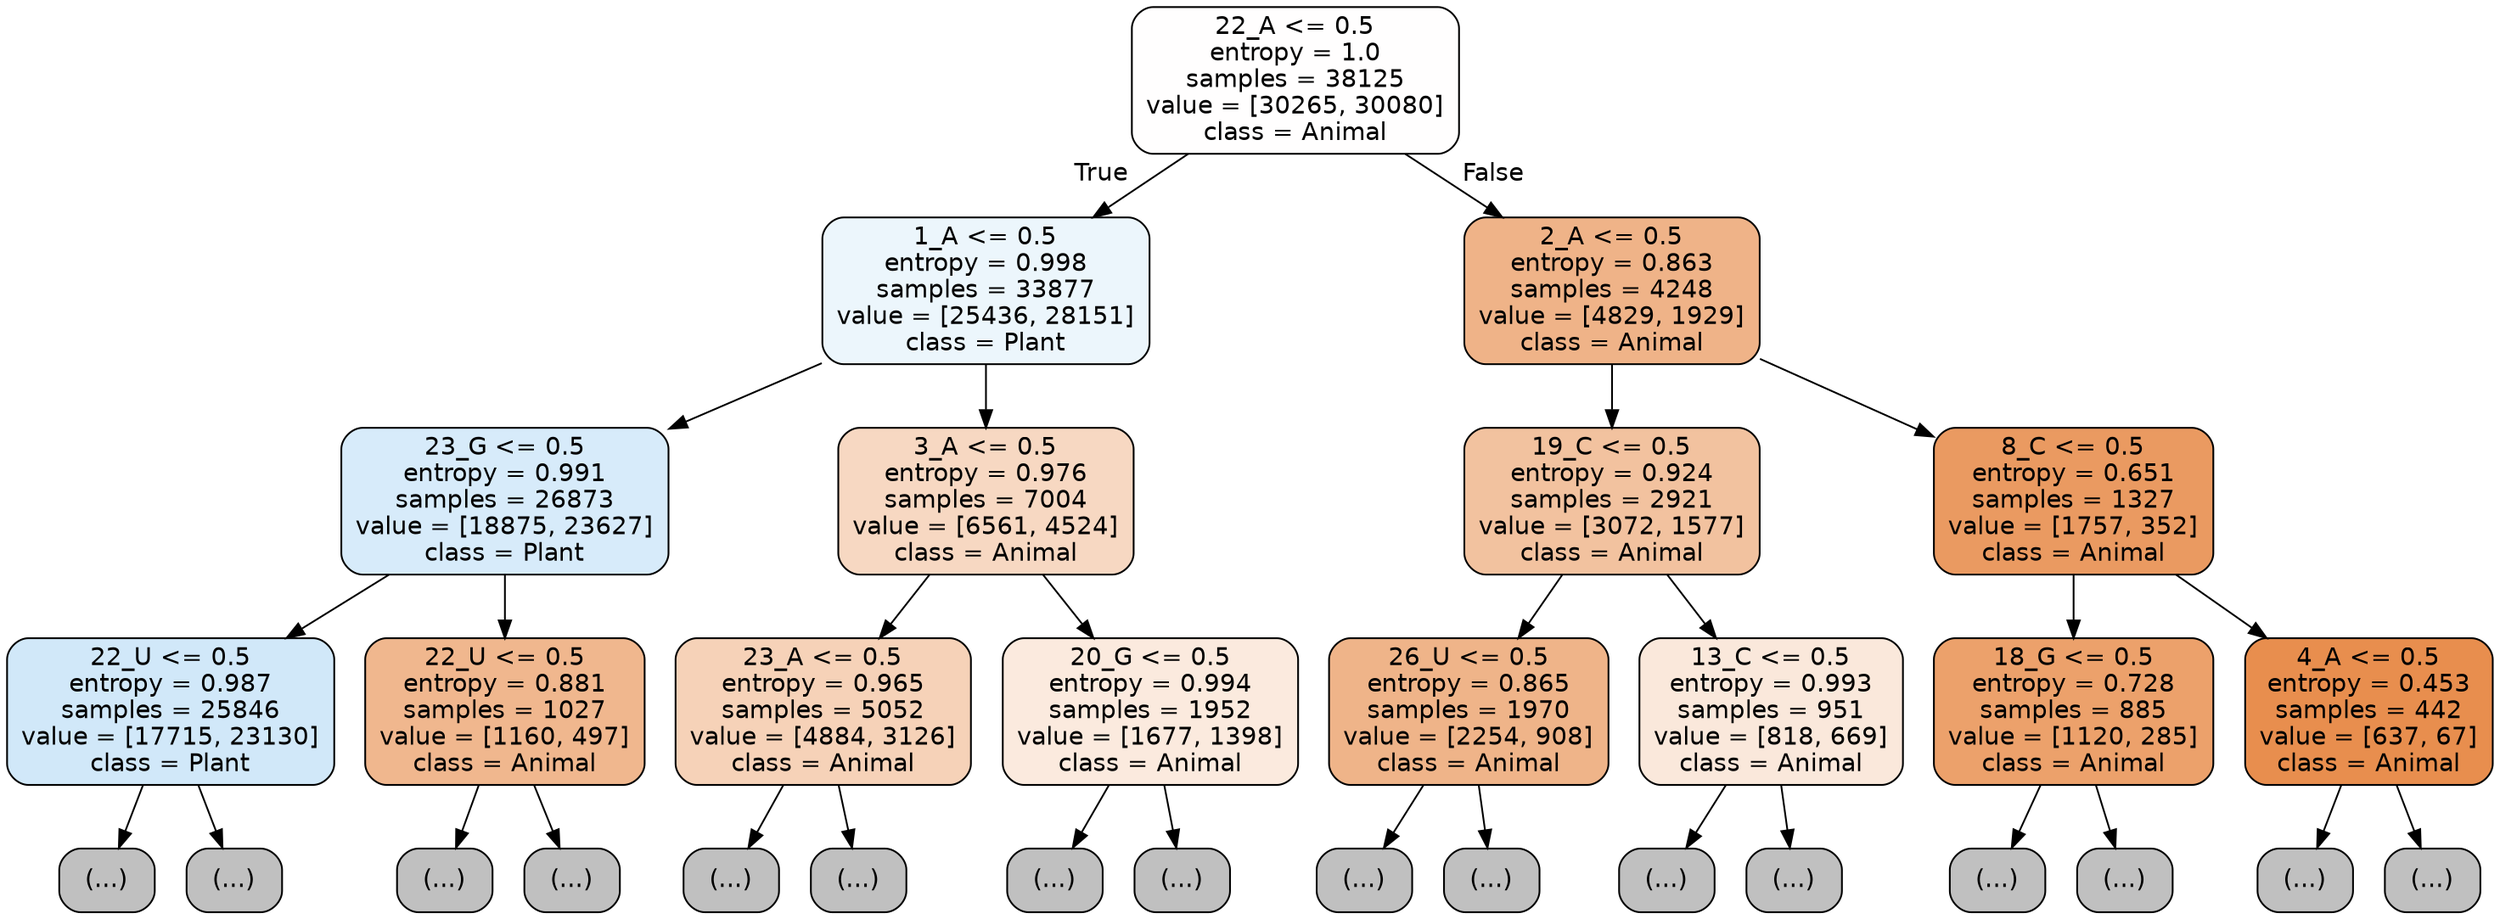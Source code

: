 digraph Tree {
node [shape=box, style="filled, rounded", color="black", fontname="helvetica"] ;
edge [fontname="helvetica"] ;
0 [label="22_A <= 0.5\nentropy = 1.0\nsamples = 38125\nvalue = [30265, 30080]\nclass = Animal", fillcolor="#fffefe"] ;
1 [label="1_A <= 0.5\nentropy = 0.998\nsamples = 33877\nvalue = [25436, 28151]\nclass = Plant", fillcolor="#ecf6fc"] ;
0 -> 1 [labeldistance=2.5, labelangle=45, headlabel="True"] ;
2 [label="23_G <= 0.5\nentropy = 0.991\nsamples = 26873\nvalue = [18875, 23627]\nclass = Plant", fillcolor="#d7ebfa"] ;
1 -> 2 ;
3 [label="22_U <= 0.5\nentropy = 0.987\nsamples = 25846\nvalue = [17715, 23130]\nclass = Plant", fillcolor="#d1e8f9"] ;
2 -> 3 ;
4 [label="(...)", fillcolor="#C0C0C0"] ;
3 -> 4 ;
9285 [label="(...)", fillcolor="#C0C0C0"] ;
3 -> 9285 ;
10702 [label="22_U <= 0.5\nentropy = 0.881\nsamples = 1027\nvalue = [1160, 497]\nclass = Animal", fillcolor="#f0b78e"] ;
2 -> 10702 ;
10703 [label="(...)", fillcolor="#C0C0C0"] ;
10702 -> 10703 ;
11010 [label="(...)", fillcolor="#C0C0C0"] ;
10702 -> 11010 ;
11165 [label="3_A <= 0.5\nentropy = 0.976\nsamples = 7004\nvalue = [6561, 4524]\nclass = Animal", fillcolor="#f7d8c2"] ;
1 -> 11165 ;
11166 [label="23_A <= 0.5\nentropy = 0.965\nsamples = 5052\nvalue = [4884, 3126]\nclass = Animal", fillcolor="#f6d2b8"] ;
11165 -> 11166 ;
11167 [label="(...)", fillcolor="#C0C0C0"] ;
11166 -> 11167 ;
13634 [label="(...)", fillcolor="#C0C0C0"] ;
11166 -> 13634 ;
13765 [label="20_G <= 0.5\nentropy = 0.994\nsamples = 1952\nvalue = [1677, 1398]\nclass = Animal", fillcolor="#fbeade"] ;
11165 -> 13765 ;
13766 [label="(...)", fillcolor="#C0C0C0"] ;
13765 -> 13766 ;
14455 [label="(...)", fillcolor="#C0C0C0"] ;
13765 -> 14455 ;
14710 [label="2_A <= 0.5\nentropy = 0.863\nsamples = 4248\nvalue = [4829, 1929]\nclass = Animal", fillcolor="#efb388"] ;
0 -> 14710 [labeldistance=2.5, labelangle=-45, headlabel="False"] ;
14711 [label="19_C <= 0.5\nentropy = 0.924\nsamples = 2921\nvalue = [3072, 1577]\nclass = Animal", fillcolor="#f2c29f"] ;
14710 -> 14711 ;
14712 [label="26_U <= 0.5\nentropy = 0.865\nsamples = 1970\nvalue = [2254, 908]\nclass = Animal", fillcolor="#efb489"] ;
14711 -> 14712 ;
14713 [label="(...)", fillcolor="#C0C0C0"] ;
14712 -> 14713 ;
15768 [label="(...)", fillcolor="#C0C0C0"] ;
14712 -> 15768 ;
15773 [label="13_C <= 0.5\nentropy = 0.993\nsamples = 951\nvalue = [818, 669]\nclass = Animal", fillcolor="#fae8db"] ;
14711 -> 15773 ;
15774 [label="(...)", fillcolor="#C0C0C0"] ;
15773 -> 15774 ;
16039 [label="(...)", fillcolor="#C0C0C0"] ;
15773 -> 16039 ;
16150 [label="8_C <= 0.5\nentropy = 0.651\nsamples = 1327\nvalue = [1757, 352]\nclass = Animal", fillcolor="#ea9a61"] ;
14710 -> 16150 ;
16151 [label="18_G <= 0.5\nentropy = 0.728\nsamples = 885\nvalue = [1120, 285]\nclass = Animal", fillcolor="#eca16b"] ;
16150 -> 16151 ;
16152 [label="(...)", fillcolor="#C0C0C0"] ;
16151 -> 16152 ;
16441 [label="(...)", fillcolor="#C0C0C0"] ;
16151 -> 16441 ;
16528 [label="4_A <= 0.5\nentropy = 0.453\nsamples = 442\nvalue = [637, 67]\nclass = Animal", fillcolor="#e88e4e"] ;
16150 -> 16528 ;
16529 [label="(...)", fillcolor="#C0C0C0"] ;
16528 -> 16529 ;
16600 [label="(...)", fillcolor="#C0C0C0"] ;
16528 -> 16600 ;
}